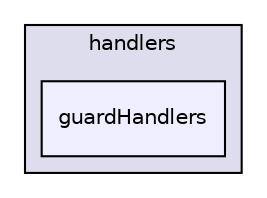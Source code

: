 digraph "/home/travis/build/hypro/hypro/src/hypro/algorithms/reachability/handlers/guardHandlers" {
  compound=true
  node [ fontsize="10", fontname="Helvetica"];
  edge [ labelfontsize="10", labelfontname="Helvetica"];
  subgraph clusterdir_32033642301c2effdf6af876d53153c1 {
    graph [ bgcolor="#ddddee", pencolor="black", label="handlers" fontname="Helvetica", fontsize="10", URL="dir_32033642301c2effdf6af876d53153c1.html"]
  dir_a04391d0a8ca3c775462bdbc219a9fe8 [shape=box, label="guardHandlers", style="filled", fillcolor="#eeeeff", pencolor="black", URL="dir_a04391d0a8ca3c775462bdbc219a9fe8.html"];
  }
}
